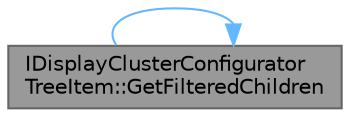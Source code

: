 digraph "IDisplayClusterConfiguratorTreeItem::GetFilteredChildren"
{
 // INTERACTIVE_SVG=YES
 // LATEX_PDF_SIZE
  bgcolor="transparent";
  edge [fontname=Helvetica,fontsize=10,labelfontname=Helvetica,labelfontsize=10];
  node [fontname=Helvetica,fontsize=10,shape=box,height=0.2,width=0.4];
  rankdir="LR";
  Node1 [id="Node000001",label="IDisplayClusterConfigurator\lTreeItem::GetFilteredChildren",height=0.2,width=0.4,color="gray40", fillcolor="grey60", style="filled", fontcolor="black",tooltip="The filtered array of children for this item."];
  Node1 -> Node1 [id="edge1_Node000001_Node000001",color="steelblue1",style="solid",tooltip=" "];
}
